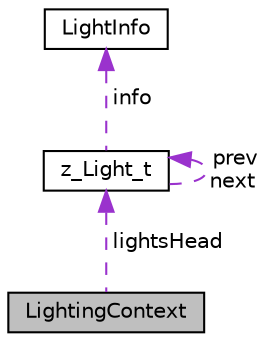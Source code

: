 digraph "LightingContext"
{
 // LATEX_PDF_SIZE
  edge [fontname="Helvetica",fontsize="10",labelfontname="Helvetica",labelfontsize="10"];
  node [fontname="Helvetica",fontsize="10",shape=record];
  Node1 [label="LightingContext",height=0.2,width=0.4,color="black", fillcolor="grey75", style="filled", fontcolor="black",tooltip=" "];
  Node2 -> Node1 [dir="back",color="darkorchid3",fontsize="10",style="dashed",label=" lightsHead" ,fontname="Helvetica"];
  Node2 [label="z_Light_t",height=0.2,width=0.4,color="black", fillcolor="white", style="filled",URL="$d0/d51/structz__Light__t.html",tooltip=" "];
  Node2 -> Node2 [dir="back",color="darkorchid3",fontsize="10",style="dashed",label=" prev\nnext" ,fontname="Helvetica"];
  Node3 -> Node2 [dir="back",color="darkorchid3",fontsize="10",style="dashed",label=" info" ,fontname="Helvetica"];
  Node3 [label="LightInfo",height=0.2,width=0.4,color="black", fillcolor="white", style="filled",URL="$d3/d9a/structLightInfo.html",tooltip=" "];
}
